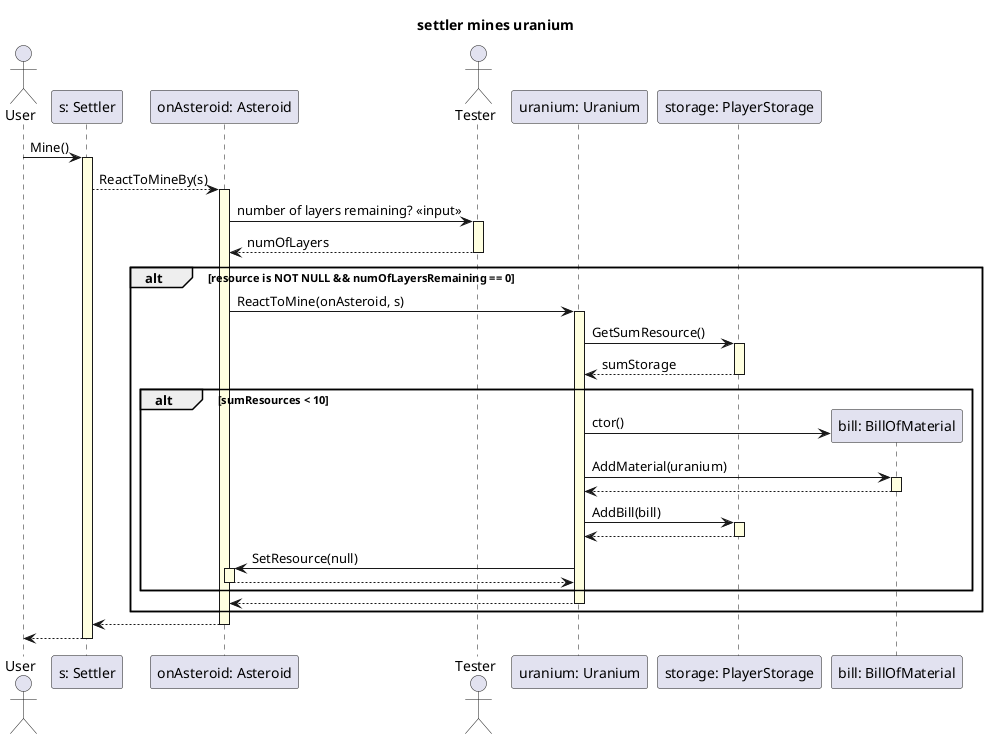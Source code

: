@startuml

skinparam SequenceLifeLineBackgroundColor LightYellow

title "settler mines uranium"

actor User as US

participant "s: Settler" as settler

US -> settler ++: Mine()

participant "onAsteroid: Asteroid" as onAsteroid

    settler-->onAsteroid ++: ReactToMineBy(s)

actor Tester as TE

        onAsteroid -> TE ++: number of layers remaining? <<input>>  
        TE --> onAsteroid --: numOfLayers

alt resource is NOT NULL && numOfLayersRemaining == 0

participant "uranium: Uranium" as uranium

        onAsteroid -> uranium ++: ReactToMine(onAsteroid, s)

participant "storage: PlayerStorage" as storage

            uranium -> storage ++: GetSumResource()
            storage --> uranium --: sumStorage

alt sumResources < 10

participant "bill: BillOfMaterial" as bill

            uranium -> bill **: ctor()
            uranium->bill++: AddMaterial(uranium)
            bill --> uranium --
            uranium->storage ++: AddBill(bill)
            storage --> uranium --
            uranium -> onAsteroid ++: SetResource(null)
            onAsteroid --> uranium -- 

end

        uranium --> onAsteroid--

end

    onAsteroid --> settler --

settler --> US --

@enduml
